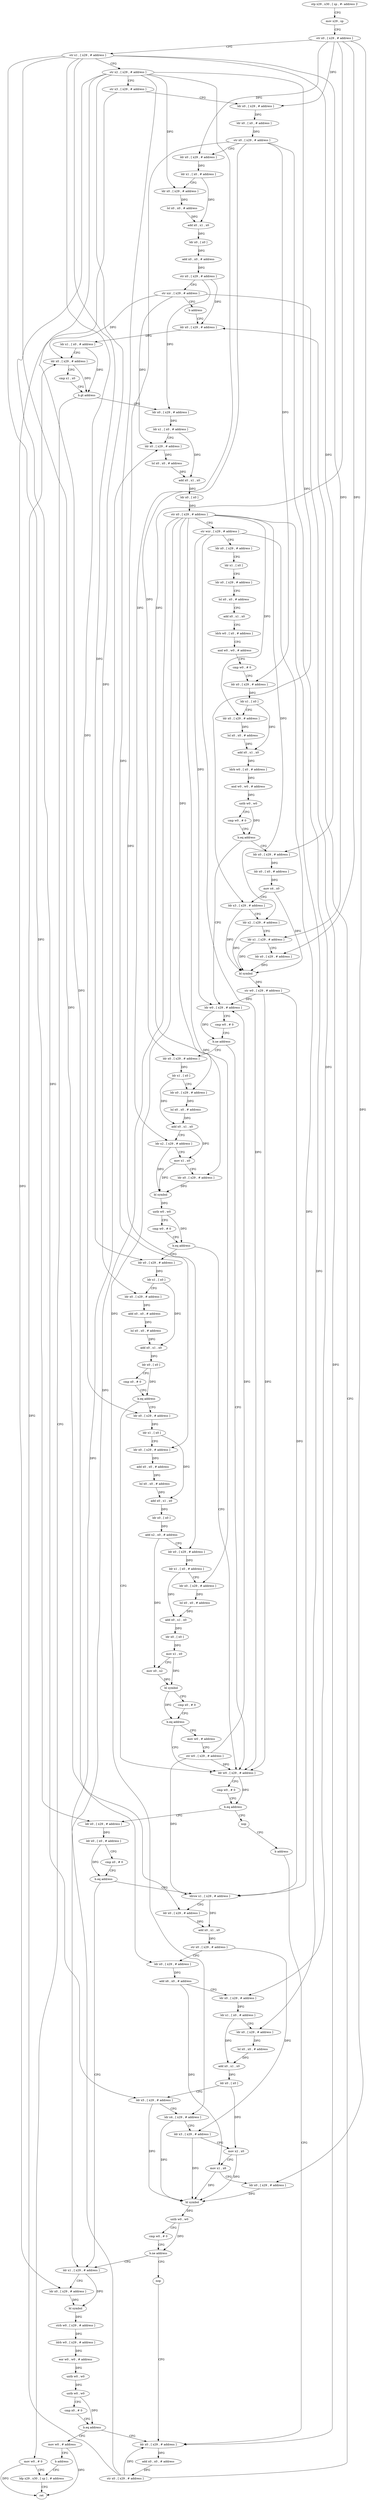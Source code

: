 digraph "func" {
"4453060" [label = "stp x29 , x30 , [ sp , #- address ]!" ]
"4453064" [label = "mov x29 , sp" ]
"4453068" [label = "str x0 , [ x29 , # address ]" ]
"4453072" [label = "str x1 , [ x29 , # address ]" ]
"4453076" [label = "str x2 , [ x29 , # address ]" ]
"4453080" [label = "str x3 , [ x29 , # address ]" ]
"4453084" [label = "ldr x0 , [ x29 , # address ]" ]
"4453088" [label = "ldr x0 , [ x0 , # address ]" ]
"4453092" [label = "str x0 , [ x29 , # address ]" ]
"4453096" [label = "ldr x0 , [ x29 , # address ]" ]
"4453100" [label = "ldr x1 , [ x0 , # address ]" ]
"4453104" [label = "ldr x0 , [ x29 , # address ]" ]
"4453108" [label = "lsl x0 , x0 , # address" ]
"4453112" [label = "add x0 , x1 , x0" ]
"4453116" [label = "ldr x0 , [ x0 ]" ]
"4453120" [label = "add x0 , x0 , # address" ]
"4453124" [label = "str x0 , [ x29 , # address ]" ]
"4453128" [label = "str xzr , [ x29 , # address ]" ]
"4453132" [label = "b address" ]
"4453644" [label = "ldr x0 , [ x29 , # address ]" ]
"4453648" [label = "ldr x1 , [ x0 , # address ]" ]
"4453652" [label = "ldr x0 , [ x29 , # address ]" ]
"4453656" [label = "cmp x1 , x0" ]
"4453660" [label = "b.gt address" ]
"4453136" [label = "ldr x0 , [ x29 , # address ]" ]
"4453664" [label = "mov w0 , # 0" ]
"4453140" [label = "ldr x1 , [ x0 , # address ]" ]
"4453144" [label = "ldr x0 , [ x29 , # address ]" ]
"4453148" [label = "lsl x0 , x0 , # address" ]
"4453152" [label = "add x0 , x1 , x0" ]
"4453156" [label = "ldr x0 , [ x0 ]" ]
"4453160" [label = "str x0 , [ x29 , # address ]" ]
"4453164" [label = "str wzr , [ x29 , # address ]" ]
"4453168" [label = "ldr x0 , [ x29 , # address ]" ]
"4453172" [label = "ldr x1 , [ x0 ]" ]
"4453176" [label = "ldr x0 , [ x29 , # address ]" ]
"4453180" [label = "lsl x0 , x0 , # address" ]
"4453184" [label = "add x0 , x1 , x0" ]
"4453188" [label = "ldrb w0 , [ x0 , # address ]" ]
"4453192" [label = "and w0 , w0 , # address" ]
"4453196" [label = "cmp w0 , # 0" ]
"4453200" [label = "ldr x0 , [ x29 , # address ]" ]
"4453204" [label = "ldr x1 , [ x0 ]" ]
"4453208" [label = "ldr x0 , [ x29 , # address ]" ]
"4453212" [label = "lsl x0 , x0 , # address" ]
"4453216" [label = "add x0 , x1 , x0" ]
"4453220" [label = "ldrb w0 , [ x0 , # address ]" ]
"4453224" [label = "and w0 , w0 , # address" ]
"4453228" [label = "uxtb w0 , w0" ]
"4453232" [label = "cmp w0 , # 0" ]
"4453236" [label = "b.eq address" ]
"4453276" [label = "ldr w0 , [ x29 , # address ]" ]
"4453240" [label = "ldr x0 , [ x29 , # address ]" ]
"4453668" [label = "ldp x29 , x30 , [ sp ] , # address" ]
"4453280" [label = "cmp w0 , # 0" ]
"4453284" [label = "b.ne address" ]
"4453456" [label = "ldr w0 , [ x29 , # address ]" ]
"4453288" [label = "ldr x0 , [ x29 , # address ]" ]
"4453244" [label = "ldr x0 , [ x0 , # address ]" ]
"4453248" [label = "mov x4 , x0" ]
"4453252" [label = "ldr x3 , [ x29 , # address ]" ]
"4453256" [label = "ldr x2 , [ x29 , # address ]" ]
"4453260" [label = "ldr x1 , [ x29 , # address ]" ]
"4453264" [label = "ldr x0 , [ x29 , # address ]" ]
"4453268" [label = "bl symbol" ]
"4453272" [label = "str w0 , [ x29 , # address ]" ]
"4453460" [label = "cmp w0 , # 0" ]
"4453464" [label = "b.eq address" ]
"4453620" [label = "nop" ]
"4453468" [label = "ldr x0 , [ x29 , # address ]" ]
"4453292" [label = "ldr x1 , [ x0 ]" ]
"4453296" [label = "ldr x0 , [ x29 , # address ]" ]
"4453300" [label = "lsl x0 , x0 , # address" ]
"4453304" [label = "add x0 , x1 , x0" ]
"4453308" [label = "ldr x2 , [ x29 , # address ]" ]
"4453312" [label = "mov x1 , x0" ]
"4453316" [label = "ldr x0 , [ x29 , # address ]" ]
"4453320" [label = "bl symbol" ]
"4453324" [label = "uxtb w0 , w0" ]
"4453328" [label = "cmp w0 , # 0" ]
"4453332" [label = "b.eq address" ]
"4453336" [label = "ldr x0 , [ x29 , # address ]" ]
"4453624" [label = "b address" ]
"4453632" [label = "ldr x0 , [ x29 , # address ]" ]
"4453472" [label = "ldr x0 , [ x0 , # address ]" ]
"4453476" [label = "cmp x0 , # 0" ]
"4453480" [label = "b.eq address" ]
"4453572" [label = "ldr x1 , [ x29 , # address ]" ]
"4453484" [label = "ldrsw x1 , [ x29 , # address ]" ]
"4453340" [label = "ldr x1 , [ x0 ]" ]
"4453344" [label = "ldr x0 , [ x29 , # address ]" ]
"4453348" [label = "add x0 , x0 , # address" ]
"4453352" [label = "lsl x0 , x0 , # address" ]
"4453356" [label = "add x0 , x1 , x0" ]
"4453360" [label = "ldr x0 , [ x0 ]" ]
"4453364" [label = "cmp x0 , # 0" ]
"4453368" [label = "b.eq address" ]
"4453372" [label = "ldr x0 , [ x29 , # address ]" ]
"4453636" [label = "add x0 , x0 , # address" ]
"4453640" [label = "str x0 , [ x29 , # address ]" ]
"4453576" [label = "ldr x0 , [ x29 , # address ]" ]
"4453580" [label = "bl symbol" ]
"4453584" [label = "strb w0 , [ x29 , # address ]" ]
"4453588" [label = "ldrb w0 , [ x29 , # address ]" ]
"4453592" [label = "eor w0 , w0 , # address" ]
"4453596" [label = "uxtb w0 , w0" ]
"4453600" [label = "uxtb w0 , w0" ]
"4453604" [label = "cmp x0 , # 0" ]
"4453608" [label = "b.eq address" ]
"4453612" [label = "mov w0 , # address" ]
"4453488" [label = "ldr x0 , [ x29 , # address ]" ]
"4453492" [label = "add x0 , x1 , x0" ]
"4453496" [label = "str x0 , [ x29 , # address ]" ]
"4453500" [label = "ldr x0 , [ x29 , # address ]" ]
"4453504" [label = "add x6 , x0 , # address" ]
"4453508" [label = "ldr x0 , [ x29 , # address ]" ]
"4453512" [label = "ldr x1 , [ x0 , # address ]" ]
"4453516" [label = "ldr x0 , [ x29 , # address ]" ]
"4453520" [label = "lsl x0 , x0 , # address" ]
"4453524" [label = "add x0 , x1 , x0" ]
"4453528" [label = "ldr x0 , [ x0 ]" ]
"4453532" [label = "ldr x5 , [ x29 , # address ]" ]
"4453536" [label = "ldr x4 , [ x29 , # address ]" ]
"4453540" [label = "ldr x3 , [ x29 , # address ]" ]
"4453544" [label = "mov x2 , x0" ]
"4453548" [label = "mov x1 , x6" ]
"4453552" [label = "ldr x0 , [ x29 , # address ]" ]
"4453556" [label = "bl symbol" ]
"4453560" [label = "uxtb w0 , w0" ]
"4453564" [label = "cmp w0 , # 0" ]
"4453568" [label = "b.ne address" ]
"4453628" [label = "nop" ]
"4453376" [label = "ldr x1 , [ x0 ]" ]
"4453380" [label = "ldr x0 , [ x29 , # address ]" ]
"4453384" [label = "add x0 , x0 , # address" ]
"4453388" [label = "lsl x0 , x0 , # address" ]
"4453392" [label = "add x0 , x1 , x0" ]
"4453396" [label = "ldr x0 , [ x0 ]" ]
"4453400" [label = "add x2 , x0 , # address" ]
"4453404" [label = "ldr x0 , [ x29 , # address ]" ]
"4453408" [label = "ldr x1 , [ x0 , # address ]" ]
"4453412" [label = "ldr x0 , [ x29 , # address ]" ]
"4453416" [label = "lsl x0 , x0 , # address" ]
"4453420" [label = "add x0 , x1 , x0" ]
"4453424" [label = "ldr x0 , [ x0 ]" ]
"4453428" [label = "mov x1 , x0" ]
"4453432" [label = "mov x0 , x2" ]
"4453436" [label = "bl symbol" ]
"4453440" [label = "cmp x0 , # 0" ]
"4453444" [label = "b.eq address" ]
"4453448" [label = "mov w0 , # address" ]
"4453616" [label = "b address" ]
"4453452" [label = "str w0 , [ x29 , # address ]" ]
"4453672" [label = "ret" ]
"4453060" -> "4453064" [ label = "CFG" ]
"4453064" -> "4453068" [ label = "CFG" ]
"4453068" -> "4453072" [ label = "CFG" ]
"4453068" -> "4453084" [ label = "DFG" ]
"4453068" -> "4453096" [ label = "DFG" ]
"4453068" -> "4453264" [ label = "DFG" ]
"4453068" -> "4453316" [ label = "DFG" ]
"4453068" -> "4453552" [ label = "DFG" ]
"4453072" -> "4453076" [ label = "CFG" ]
"4453072" -> "4453240" [ label = "DFG" ]
"4453072" -> "4453260" [ label = "DFG" ]
"4453072" -> "4453468" [ label = "DFG" ]
"4453072" -> "4453336" [ label = "DFG" ]
"4453072" -> "4453500" [ label = "DFG" ]
"4453072" -> "4453372" [ label = "DFG" ]
"4453076" -> "4453080" [ label = "CFG" ]
"4453076" -> "4453104" [ label = "DFG" ]
"4453076" -> "4453252" [ label = "DFG" ]
"4453076" -> "4453308" [ label = "DFG" ]
"4453076" -> "4453344" [ label = "DFG" ]
"4453076" -> "4453488" [ label = "DFG" ]
"4453076" -> "4453532" [ label = "DFG" ]
"4453076" -> "4453380" [ label = "DFG" ]
"4453080" -> "4453084" [ label = "CFG" ]
"4453080" -> "4453576" [ label = "DFG" ]
"4453084" -> "4453088" [ label = "DFG" ]
"4453088" -> "4453092" [ label = "DFG" ]
"4453092" -> "4453096" [ label = "CFG" ]
"4453092" -> "4453200" [ label = "DFG" ]
"4453092" -> "4453288" [ label = "DFG" ]
"4453092" -> "4453508" [ label = "DFG" ]
"4453092" -> "4453404" [ label = "DFG" ]
"4453096" -> "4453100" [ label = "DFG" ]
"4453100" -> "4453104" [ label = "CFG" ]
"4453100" -> "4453112" [ label = "DFG" ]
"4453104" -> "4453108" [ label = "DFG" ]
"4453108" -> "4453112" [ label = "DFG" ]
"4453112" -> "4453116" [ label = "DFG" ]
"4453116" -> "4453120" [ label = "DFG" ]
"4453120" -> "4453124" [ label = "DFG" ]
"4453124" -> "4453128" [ label = "CFG" ]
"4453124" -> "4453644" [ label = "DFG" ]
"4453124" -> "4453136" [ label = "DFG" ]
"4453128" -> "4453132" [ label = "CFG" ]
"4453128" -> "4453652" [ label = "DFG" ]
"4453128" -> "4453144" [ label = "DFG" ]
"4453128" -> "4453632" [ label = "DFG" ]
"4453132" -> "4453644" [ label = "CFG" ]
"4453644" -> "4453648" [ label = "DFG" ]
"4453648" -> "4453652" [ label = "CFG" ]
"4453648" -> "4453660" [ label = "DFG" ]
"4453652" -> "4453656" [ label = "CFG" ]
"4453652" -> "4453660" [ label = "DFG" ]
"4453656" -> "4453660" [ label = "CFG" ]
"4453660" -> "4453136" [ label = "CFG" ]
"4453660" -> "4453664" [ label = "CFG" ]
"4453136" -> "4453140" [ label = "DFG" ]
"4453664" -> "4453668" [ label = "CFG" ]
"4453664" -> "4453672" [ label = "DFG" ]
"4453140" -> "4453144" [ label = "CFG" ]
"4453140" -> "4453152" [ label = "DFG" ]
"4453144" -> "4453148" [ label = "DFG" ]
"4453148" -> "4453152" [ label = "DFG" ]
"4453152" -> "4453156" [ label = "DFG" ]
"4453156" -> "4453160" [ label = "DFG" ]
"4453160" -> "4453164" [ label = "CFG" ]
"4453160" -> "4453208" [ label = "DFG" ]
"4453160" -> "4453256" [ label = "DFG" ]
"4453160" -> "4453296" [ label = "DFG" ]
"4453160" -> "4453572" [ label = "DFG" ]
"4453160" -> "4453516" [ label = "DFG" ]
"4453160" -> "4453536" [ label = "DFG" ]
"4453160" -> "4453412" [ label = "DFG" ]
"4453164" -> "4453168" [ label = "CFG" ]
"4453164" -> "4453276" [ label = "DFG" ]
"4453164" -> "4453456" [ label = "DFG" ]
"4453164" -> "4453484" [ label = "DFG" ]
"4453168" -> "4453172" [ label = "CFG" ]
"4453172" -> "4453176" [ label = "CFG" ]
"4453176" -> "4453180" [ label = "CFG" ]
"4453180" -> "4453184" [ label = "CFG" ]
"4453184" -> "4453188" [ label = "CFG" ]
"4453188" -> "4453192" [ label = "CFG" ]
"4453192" -> "4453196" [ label = "CFG" ]
"4453196" -> "4453200" [ label = "CFG" ]
"4453200" -> "4453204" [ label = "DFG" ]
"4453204" -> "4453208" [ label = "CFG" ]
"4453204" -> "4453216" [ label = "DFG" ]
"4453208" -> "4453212" [ label = "DFG" ]
"4453212" -> "4453216" [ label = "DFG" ]
"4453216" -> "4453220" [ label = "DFG" ]
"4453220" -> "4453224" [ label = "DFG" ]
"4453224" -> "4453228" [ label = "DFG" ]
"4453228" -> "4453232" [ label = "CFG" ]
"4453228" -> "4453236" [ label = "DFG" ]
"4453232" -> "4453236" [ label = "CFG" ]
"4453236" -> "4453276" [ label = "CFG" ]
"4453236" -> "4453240" [ label = "CFG" ]
"4453276" -> "4453280" [ label = "CFG" ]
"4453276" -> "4453284" [ label = "DFG" ]
"4453240" -> "4453244" [ label = "DFG" ]
"4453668" -> "4453672" [ label = "CFG" ]
"4453280" -> "4453284" [ label = "CFG" ]
"4453284" -> "4453456" [ label = "CFG" ]
"4453284" -> "4453288" [ label = "CFG" ]
"4453456" -> "4453460" [ label = "CFG" ]
"4453456" -> "4453464" [ label = "DFG" ]
"4453288" -> "4453292" [ label = "DFG" ]
"4453244" -> "4453248" [ label = "DFG" ]
"4453248" -> "4453252" [ label = "CFG" ]
"4453248" -> "4453268" [ label = "DFG" ]
"4453252" -> "4453256" [ label = "CFG" ]
"4453252" -> "4453268" [ label = "DFG" ]
"4453256" -> "4453260" [ label = "CFG" ]
"4453256" -> "4453268" [ label = "DFG" ]
"4453260" -> "4453264" [ label = "CFG" ]
"4453260" -> "4453268" [ label = "DFG" ]
"4453264" -> "4453268" [ label = "DFG" ]
"4453268" -> "4453272" [ label = "DFG" ]
"4453272" -> "4453276" [ label = "DFG" ]
"4453272" -> "4453456" [ label = "DFG" ]
"4453272" -> "4453484" [ label = "DFG" ]
"4453460" -> "4453464" [ label = "CFG" ]
"4453464" -> "4453620" [ label = "CFG" ]
"4453464" -> "4453468" [ label = "CFG" ]
"4453620" -> "4453624" [ label = "CFG" ]
"4453468" -> "4453472" [ label = "DFG" ]
"4453292" -> "4453296" [ label = "CFG" ]
"4453292" -> "4453304" [ label = "DFG" ]
"4453296" -> "4453300" [ label = "DFG" ]
"4453300" -> "4453304" [ label = "DFG" ]
"4453304" -> "4453308" [ label = "CFG" ]
"4453304" -> "4453312" [ label = "DFG" ]
"4453308" -> "4453312" [ label = "CFG" ]
"4453308" -> "4453320" [ label = "DFG" ]
"4453312" -> "4453316" [ label = "CFG" ]
"4453312" -> "4453320" [ label = "DFG" ]
"4453316" -> "4453320" [ label = "DFG" ]
"4453320" -> "4453324" [ label = "DFG" ]
"4453324" -> "4453328" [ label = "CFG" ]
"4453324" -> "4453332" [ label = "DFG" ]
"4453328" -> "4453332" [ label = "CFG" ]
"4453332" -> "4453456" [ label = "CFG" ]
"4453332" -> "4453336" [ label = "CFG" ]
"4453336" -> "4453340" [ label = "DFG" ]
"4453624" -> "4453632" [ label = "CFG" ]
"4453632" -> "4453636" [ label = "DFG" ]
"4453472" -> "4453476" [ label = "CFG" ]
"4453472" -> "4453480" [ label = "DFG" ]
"4453476" -> "4453480" [ label = "CFG" ]
"4453480" -> "4453572" [ label = "CFG" ]
"4453480" -> "4453484" [ label = "CFG" ]
"4453572" -> "4453576" [ label = "CFG" ]
"4453572" -> "4453580" [ label = "DFG" ]
"4453484" -> "4453488" [ label = "CFG" ]
"4453484" -> "4453492" [ label = "DFG" ]
"4453340" -> "4453344" [ label = "CFG" ]
"4453340" -> "4453356" [ label = "DFG" ]
"4453344" -> "4453348" [ label = "DFG" ]
"4453348" -> "4453352" [ label = "DFG" ]
"4453352" -> "4453356" [ label = "DFG" ]
"4453356" -> "4453360" [ label = "DFG" ]
"4453360" -> "4453364" [ label = "CFG" ]
"4453360" -> "4453368" [ label = "DFG" ]
"4453364" -> "4453368" [ label = "CFG" ]
"4453368" -> "4453456" [ label = "CFG" ]
"4453368" -> "4453372" [ label = "CFG" ]
"4453372" -> "4453376" [ label = "DFG" ]
"4453636" -> "4453640" [ label = "DFG" ]
"4453640" -> "4453644" [ label = "CFG" ]
"4453640" -> "4453652" [ label = "DFG" ]
"4453640" -> "4453144" [ label = "DFG" ]
"4453640" -> "4453632" [ label = "DFG" ]
"4453576" -> "4453580" [ label = "DFG" ]
"4453580" -> "4453584" [ label = "DFG" ]
"4453584" -> "4453588" [ label = "DFG" ]
"4453588" -> "4453592" [ label = "DFG" ]
"4453592" -> "4453596" [ label = "DFG" ]
"4453596" -> "4453600" [ label = "DFG" ]
"4453600" -> "4453604" [ label = "CFG" ]
"4453600" -> "4453608" [ label = "DFG" ]
"4453604" -> "4453608" [ label = "CFG" ]
"4453608" -> "4453632" [ label = "CFG" ]
"4453608" -> "4453612" [ label = "CFG" ]
"4453612" -> "4453616" [ label = "CFG" ]
"4453612" -> "4453672" [ label = "DFG" ]
"4453488" -> "4453492" [ label = "DFG" ]
"4453492" -> "4453496" [ label = "DFG" ]
"4453496" -> "4453500" [ label = "CFG" ]
"4453496" -> "4453540" [ label = "DFG" ]
"4453500" -> "4453504" [ label = "DFG" ]
"4453504" -> "4453508" [ label = "CFG" ]
"4453504" -> "4453548" [ label = "DFG" ]
"4453508" -> "4453512" [ label = "DFG" ]
"4453512" -> "4453516" [ label = "CFG" ]
"4453512" -> "4453524" [ label = "DFG" ]
"4453516" -> "4453520" [ label = "DFG" ]
"4453520" -> "4453524" [ label = "DFG" ]
"4453524" -> "4453528" [ label = "DFG" ]
"4453528" -> "4453532" [ label = "CFG" ]
"4453528" -> "4453544" [ label = "DFG" ]
"4453532" -> "4453536" [ label = "CFG" ]
"4453532" -> "4453556" [ label = "DFG" ]
"4453536" -> "4453540" [ label = "CFG" ]
"4453536" -> "4453556" [ label = "DFG" ]
"4453540" -> "4453544" [ label = "CFG" ]
"4453540" -> "4453556" [ label = "DFG" ]
"4453544" -> "4453548" [ label = "CFG" ]
"4453544" -> "4453556" [ label = "DFG" ]
"4453548" -> "4453552" [ label = "CFG" ]
"4453548" -> "4453556" [ label = "DFG" ]
"4453552" -> "4453556" [ label = "DFG" ]
"4453556" -> "4453560" [ label = "DFG" ]
"4453560" -> "4453564" [ label = "CFG" ]
"4453560" -> "4453568" [ label = "DFG" ]
"4453564" -> "4453568" [ label = "CFG" ]
"4453568" -> "4453628" [ label = "CFG" ]
"4453568" -> "4453572" [ label = "CFG" ]
"4453628" -> "4453632" [ label = "CFG" ]
"4453376" -> "4453380" [ label = "CFG" ]
"4453376" -> "4453392" [ label = "DFG" ]
"4453380" -> "4453384" [ label = "DFG" ]
"4453384" -> "4453388" [ label = "DFG" ]
"4453388" -> "4453392" [ label = "DFG" ]
"4453392" -> "4453396" [ label = "DFG" ]
"4453396" -> "4453400" [ label = "DFG" ]
"4453400" -> "4453404" [ label = "CFG" ]
"4453400" -> "4453432" [ label = "DFG" ]
"4453404" -> "4453408" [ label = "DFG" ]
"4453408" -> "4453412" [ label = "CFG" ]
"4453408" -> "4453420" [ label = "DFG" ]
"4453412" -> "4453416" [ label = "DFG" ]
"4453416" -> "4453420" [ label = "DFG" ]
"4453420" -> "4453424" [ label = "DFG" ]
"4453424" -> "4453428" [ label = "DFG" ]
"4453428" -> "4453432" [ label = "CFG" ]
"4453428" -> "4453436" [ label = "DFG" ]
"4453432" -> "4453436" [ label = "DFG" ]
"4453436" -> "4453440" [ label = "CFG" ]
"4453436" -> "4453444" [ label = "DFG" ]
"4453440" -> "4453444" [ label = "CFG" ]
"4453444" -> "4453456" [ label = "CFG" ]
"4453444" -> "4453448" [ label = "CFG" ]
"4453448" -> "4453452" [ label = "CFG" ]
"4453616" -> "4453668" [ label = "CFG" ]
"4453452" -> "4453456" [ label = "DFG" ]
"4453452" -> "4453276" [ label = "DFG" ]
"4453452" -> "4453484" [ label = "DFG" ]
}
